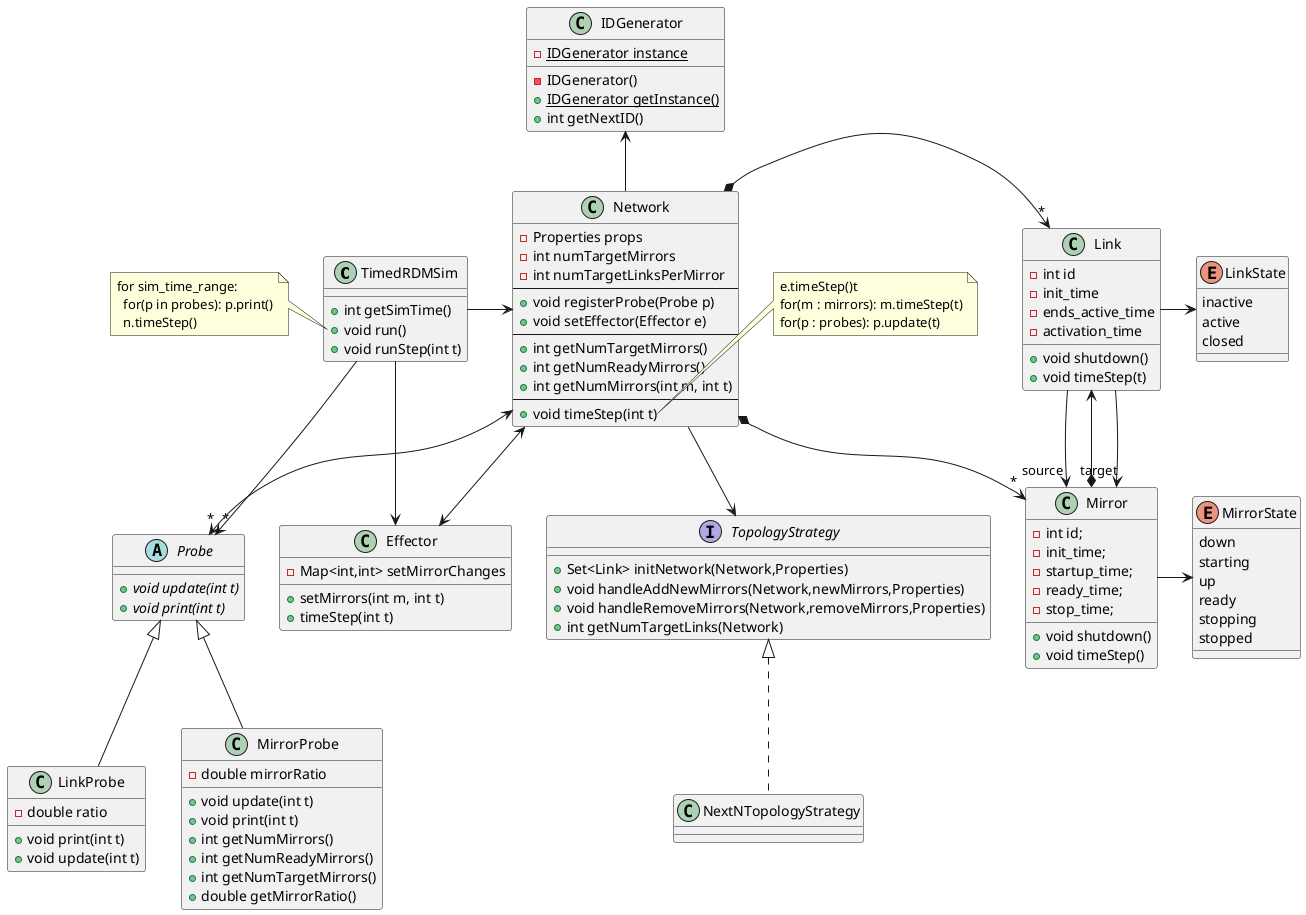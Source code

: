 @startuml
class TimedRDMSim
{
  + int getSimTime()
  + void run()
  + void runStep(int t)
}

note left of TimedRDMSim::run
  for sim_time_range:
    for(p in probes): p.print()
    n.timeStep()
end note

class Effector
{
  - Map<int,int> setMirrorChanges
  + setMirrors(int m, int t) 
  + timeStep(int t)
}

class IDGenerator
{
  - {static} IDGenerator instance
  - IDGenerator()
  + {static} IDGenerator getInstance()
  + int getNextID()
}

class Network
{
  - Properties props
  - int numTargetMirrors
  - int numTargetLinksPerMirror
  ---
  + void registerProbe(Probe p)
  + void setEffector(Effector e)
  ---
  + int getNumTargetMirrors()
  + int getNumReadyMirrors()
  + int getNumMirrors(int m, int t)
  ---
  + void timeStep(int t)
}

note right of Network::timeStep
  e.timeStep()t
  for(m : mirrors): m.timeStep(t)
  for(p : probes): p.update(t)
end note

abstract class Probe
{
  + {abstract} void update(int t)
  + {abstract} void print(int t)
}

class MirrorProbe
{
  - double mirrorRatio
  + void update(int t)
  + void print(int t)
  + int getNumMirrors()
  + int getNumReadyMirrors()
  + int getNumTargetMirrors()
  + double getMirrorRatio()
}

enum MirrorState {
  down
  starting
  up
  ready
  stopping
  stopped
}

enum LinkState {
  inactive
  active
  closed
}

class Mirror
{
  - int id;
  - init_time;
  - startup_time;
  - ready_time;
  - stop_time;
  + void shutdown()
  + void timeStep()
}

class Link
{
  - int id
  - init_time
  - ends_active_time
  - activation_time
  + void shutdown()
  + void timeStep(t)
}

class LinkProbe
{
  - double ratio
  + void print(int t)
  + void update(int t)
}

interface TopologyStrategy
{
    + Set<Link> initNetwork(Network,Properties)
    + void handleAddNewMirrors(Network,newMirrors,Properties)
    + void handleRemoveMirrors(Network,removeMirrors,Properties)
    + int getNumTargetLinks(Network)
}

class NextNTopologyStrategy

TopologyStrategy <|.. NextNTopologyStrategy
TimedRDMSim --> Effector
TimedRDMSim --> "*" Probe
Network --> TopologyStrategy
Network <--> Effector
Network *--> "*" Mirror
Network *-> "*" Link
Network <--> "*" Probe
IDGenerator <-- Network
Mirror -> MirrorState
Mirror *--> Link
Link -> LinkState
Link --> "source" Mirror
Link --> "target" Mirror

Probe <|-- MirrorProbe
Probe <|-- LinkProbe

TimedRDMSim -> Network
@enduml